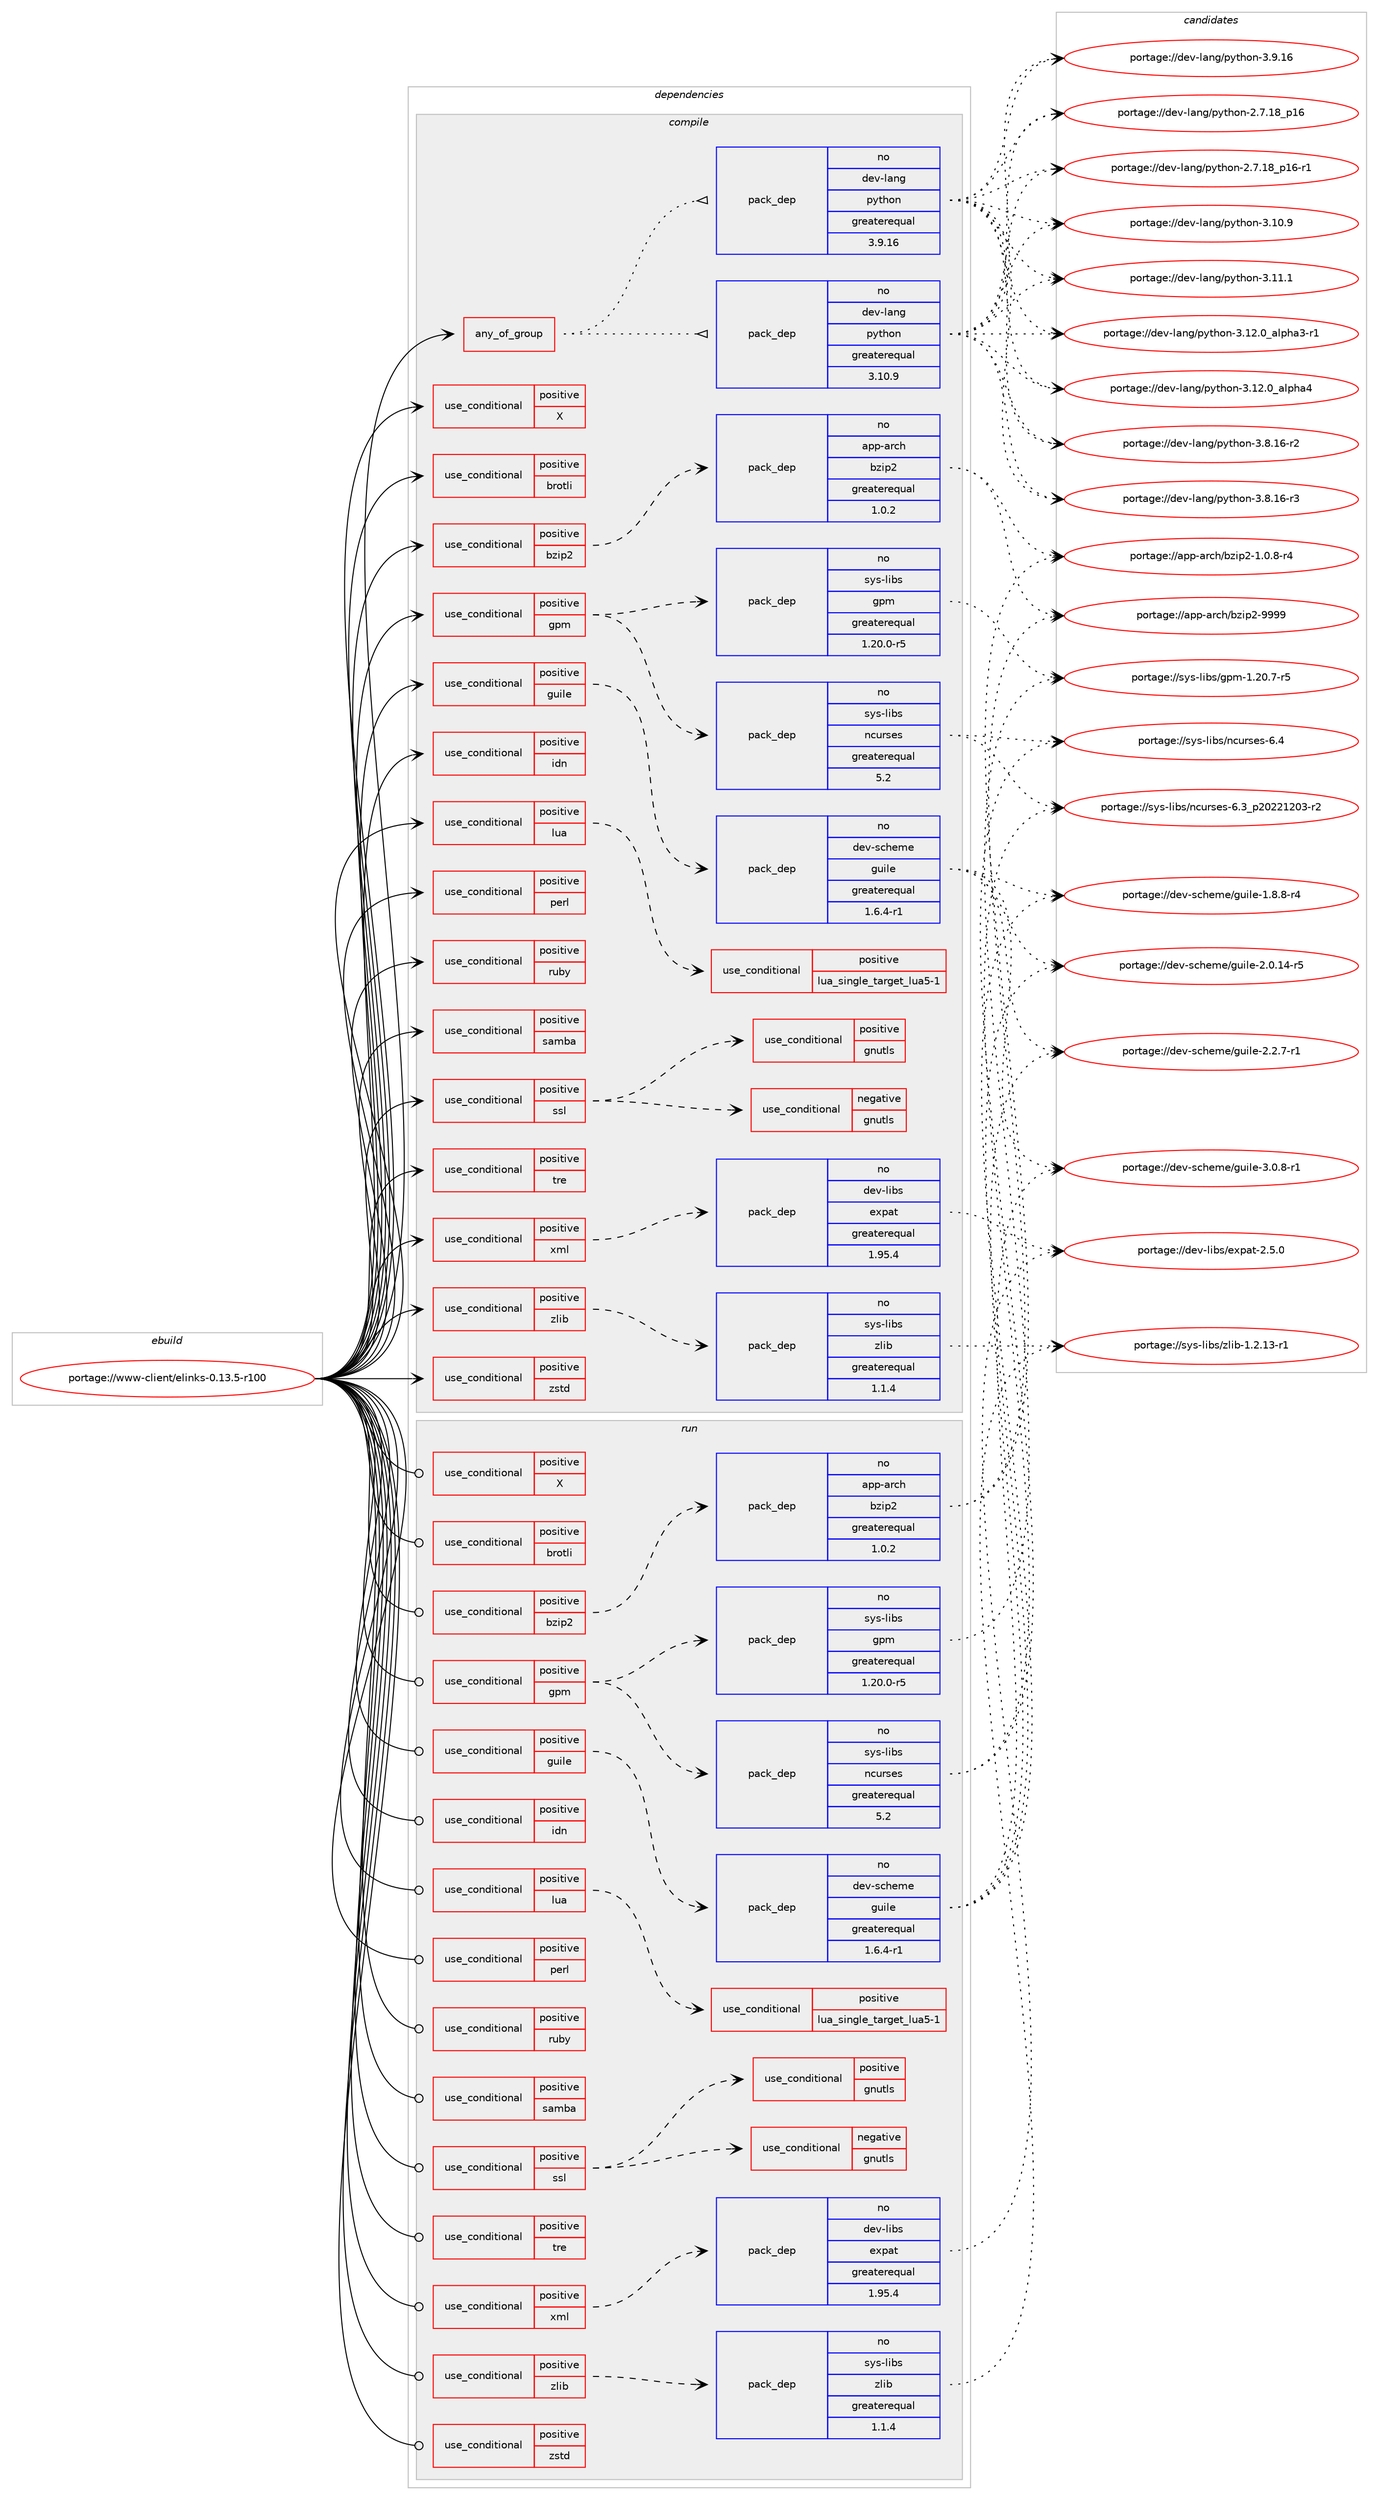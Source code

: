 digraph prolog {

# *************
# Graph options
# *************

newrank=true;
concentrate=true;
compound=true;
graph [rankdir=LR,fontname=Helvetica,fontsize=10,ranksep=1.5];#, ranksep=2.5, nodesep=0.2];
edge  [arrowhead=vee];
node  [fontname=Helvetica,fontsize=10];

# **********
# The ebuild
# **********

subgraph cluster_leftcol {
color=gray;
rank=same;
label=<<i>ebuild</i>>;
id [label="portage://www-client/elinks-0.13.5-r100", color=red, width=4, href="../www-client/elinks-0.13.5-r100.svg"];
}

# ****************
# The dependencies
# ****************

subgraph cluster_midcol {
color=gray;
label=<<i>dependencies</i>>;
subgraph cluster_compile {
fillcolor="#eeeeee";
style=filled;
label=<<i>compile</i>>;
subgraph any107 {
dependency7782 [label=<<TABLE BORDER="0" CELLBORDER="1" CELLSPACING="0" CELLPADDING="4"><TR><TD CELLPADDING="10">any_of_group</TD></TR></TABLE>>, shape=none, color=red];subgraph pack2748 {
dependency7783 [label=<<TABLE BORDER="0" CELLBORDER="1" CELLSPACING="0" CELLPADDING="4" WIDTH="220"><TR><TD ROWSPAN="6" CELLPADDING="30">pack_dep</TD></TR><TR><TD WIDTH="110">no</TD></TR><TR><TD>dev-lang</TD></TR><TR><TD>python</TD></TR><TR><TD>greaterequal</TD></TR><TR><TD>3.10.9</TD></TR></TABLE>>, shape=none, color=blue];
}
dependency7782:e -> dependency7783:w [weight=20,style="dotted",arrowhead="oinv"];
subgraph pack2749 {
dependency7784 [label=<<TABLE BORDER="0" CELLBORDER="1" CELLSPACING="0" CELLPADDING="4" WIDTH="220"><TR><TD ROWSPAN="6" CELLPADDING="30">pack_dep</TD></TR><TR><TD WIDTH="110">no</TD></TR><TR><TD>dev-lang</TD></TR><TR><TD>python</TD></TR><TR><TD>greaterequal</TD></TR><TR><TD>3.9.16</TD></TR></TABLE>>, shape=none, color=blue];
}
dependency7782:e -> dependency7784:w [weight=20,style="dotted",arrowhead="oinv"];
}
id:e -> dependency7782:w [weight=20,style="solid",arrowhead="vee"];
subgraph cond4921 {
dependency7785 [label=<<TABLE BORDER="0" CELLBORDER="1" CELLSPACING="0" CELLPADDING="4"><TR><TD ROWSPAN="3" CELLPADDING="10">use_conditional</TD></TR><TR><TD>positive</TD></TR><TR><TD>X</TD></TR></TABLE>>, shape=none, color=red];
# *** BEGIN UNKNOWN DEPENDENCY TYPE (TODO) ***
# dependency7785 -> package_dependency(portage://www-client/elinks-0.13.5-r100,install,no,x11-libs,libX11,none,[,,],[],[])
# *** END UNKNOWN DEPENDENCY TYPE (TODO) ***

# *** BEGIN UNKNOWN DEPENDENCY TYPE (TODO) ***
# dependency7785 -> package_dependency(portage://www-client/elinks-0.13.5-r100,install,no,x11-libs,libXt,none,[,,],[],[])
# *** END UNKNOWN DEPENDENCY TYPE (TODO) ***

}
id:e -> dependency7785:w [weight=20,style="solid",arrowhead="vee"];
subgraph cond4922 {
dependency7786 [label=<<TABLE BORDER="0" CELLBORDER="1" CELLSPACING="0" CELLPADDING="4"><TR><TD ROWSPAN="3" CELLPADDING="10">use_conditional</TD></TR><TR><TD>positive</TD></TR><TR><TD>brotli</TD></TR></TABLE>>, shape=none, color=red];
# *** BEGIN UNKNOWN DEPENDENCY TYPE (TODO) ***
# dependency7786 -> package_dependency(portage://www-client/elinks-0.13.5-r100,install,no,app-arch,brotli,none,[,,],any_same_slot,[])
# *** END UNKNOWN DEPENDENCY TYPE (TODO) ***

}
id:e -> dependency7786:w [weight=20,style="solid",arrowhead="vee"];
subgraph cond4923 {
dependency7787 [label=<<TABLE BORDER="0" CELLBORDER="1" CELLSPACING="0" CELLPADDING="4"><TR><TD ROWSPAN="3" CELLPADDING="10">use_conditional</TD></TR><TR><TD>positive</TD></TR><TR><TD>bzip2</TD></TR></TABLE>>, shape=none, color=red];
subgraph pack2750 {
dependency7788 [label=<<TABLE BORDER="0" CELLBORDER="1" CELLSPACING="0" CELLPADDING="4" WIDTH="220"><TR><TD ROWSPAN="6" CELLPADDING="30">pack_dep</TD></TR><TR><TD WIDTH="110">no</TD></TR><TR><TD>app-arch</TD></TR><TR><TD>bzip2</TD></TR><TR><TD>greaterequal</TD></TR><TR><TD>1.0.2</TD></TR></TABLE>>, shape=none, color=blue];
}
dependency7787:e -> dependency7788:w [weight=20,style="dashed",arrowhead="vee"];
}
id:e -> dependency7787:w [weight=20,style="solid",arrowhead="vee"];
subgraph cond4924 {
dependency7789 [label=<<TABLE BORDER="0" CELLBORDER="1" CELLSPACING="0" CELLPADDING="4"><TR><TD ROWSPAN="3" CELLPADDING="10">use_conditional</TD></TR><TR><TD>positive</TD></TR><TR><TD>gpm</TD></TR></TABLE>>, shape=none, color=red];
subgraph pack2751 {
dependency7790 [label=<<TABLE BORDER="0" CELLBORDER="1" CELLSPACING="0" CELLPADDING="4" WIDTH="220"><TR><TD ROWSPAN="6" CELLPADDING="30">pack_dep</TD></TR><TR><TD WIDTH="110">no</TD></TR><TR><TD>sys-libs</TD></TR><TR><TD>ncurses</TD></TR><TR><TD>greaterequal</TD></TR><TR><TD>5.2</TD></TR></TABLE>>, shape=none, color=blue];
}
dependency7789:e -> dependency7790:w [weight=20,style="dashed",arrowhead="vee"];
subgraph pack2752 {
dependency7791 [label=<<TABLE BORDER="0" CELLBORDER="1" CELLSPACING="0" CELLPADDING="4" WIDTH="220"><TR><TD ROWSPAN="6" CELLPADDING="30">pack_dep</TD></TR><TR><TD WIDTH="110">no</TD></TR><TR><TD>sys-libs</TD></TR><TR><TD>gpm</TD></TR><TR><TD>greaterequal</TD></TR><TR><TD>1.20.0-r5</TD></TR></TABLE>>, shape=none, color=blue];
}
dependency7789:e -> dependency7791:w [weight=20,style="dashed",arrowhead="vee"];
}
id:e -> dependency7789:w [weight=20,style="solid",arrowhead="vee"];
subgraph cond4925 {
dependency7792 [label=<<TABLE BORDER="0" CELLBORDER="1" CELLSPACING="0" CELLPADDING="4"><TR><TD ROWSPAN="3" CELLPADDING="10">use_conditional</TD></TR><TR><TD>positive</TD></TR><TR><TD>guile</TD></TR></TABLE>>, shape=none, color=red];
subgraph pack2753 {
dependency7793 [label=<<TABLE BORDER="0" CELLBORDER="1" CELLSPACING="0" CELLPADDING="4" WIDTH="220"><TR><TD ROWSPAN="6" CELLPADDING="30">pack_dep</TD></TR><TR><TD WIDTH="110">no</TD></TR><TR><TD>dev-scheme</TD></TR><TR><TD>guile</TD></TR><TR><TD>greaterequal</TD></TR><TR><TD>1.6.4-r1</TD></TR></TABLE>>, shape=none, color=blue];
}
dependency7792:e -> dependency7793:w [weight=20,style="dashed",arrowhead="vee"];
}
id:e -> dependency7792:w [weight=20,style="solid",arrowhead="vee"];
subgraph cond4926 {
dependency7794 [label=<<TABLE BORDER="0" CELLBORDER="1" CELLSPACING="0" CELLPADDING="4"><TR><TD ROWSPAN="3" CELLPADDING="10">use_conditional</TD></TR><TR><TD>positive</TD></TR><TR><TD>idn</TD></TR></TABLE>>, shape=none, color=red];
# *** BEGIN UNKNOWN DEPENDENCY TYPE (TODO) ***
# dependency7794 -> package_dependency(portage://www-client/elinks-0.13.5-r100,install,no,net-dns,libidn,none,[,,],any_same_slot,[])
# *** END UNKNOWN DEPENDENCY TYPE (TODO) ***

}
id:e -> dependency7794:w [weight=20,style="solid",arrowhead="vee"];
subgraph cond4927 {
dependency7795 [label=<<TABLE BORDER="0" CELLBORDER="1" CELLSPACING="0" CELLPADDING="4"><TR><TD ROWSPAN="3" CELLPADDING="10">use_conditional</TD></TR><TR><TD>positive</TD></TR><TR><TD>lua</TD></TR></TABLE>>, shape=none, color=red];
subgraph cond4928 {
dependency7796 [label=<<TABLE BORDER="0" CELLBORDER="1" CELLSPACING="0" CELLPADDING="4"><TR><TD ROWSPAN="3" CELLPADDING="10">use_conditional</TD></TR><TR><TD>positive</TD></TR><TR><TD>lua_single_target_lua5-1</TD></TR></TABLE>>, shape=none, color=red];
# *** BEGIN UNKNOWN DEPENDENCY TYPE (TODO) ***
# dependency7796 -> package_dependency(portage://www-client/elinks-0.13.5-r100,install,no,dev-lang,lua,none,[,,],[slot(5.1)],[])
# *** END UNKNOWN DEPENDENCY TYPE (TODO) ***

}
dependency7795:e -> dependency7796:w [weight=20,style="dashed",arrowhead="vee"];
}
id:e -> dependency7795:w [weight=20,style="solid",arrowhead="vee"];
subgraph cond4929 {
dependency7797 [label=<<TABLE BORDER="0" CELLBORDER="1" CELLSPACING="0" CELLPADDING="4"><TR><TD ROWSPAN="3" CELLPADDING="10">use_conditional</TD></TR><TR><TD>positive</TD></TR><TR><TD>perl</TD></TR></TABLE>>, shape=none, color=red];
# *** BEGIN UNKNOWN DEPENDENCY TYPE (TODO) ***
# dependency7797 -> package_dependency(portage://www-client/elinks-0.13.5-r100,install,no,dev-lang,perl,none,[,,],any_same_slot,[])
# *** END UNKNOWN DEPENDENCY TYPE (TODO) ***

}
id:e -> dependency7797:w [weight=20,style="solid",arrowhead="vee"];
subgraph cond4930 {
dependency7798 [label=<<TABLE BORDER="0" CELLBORDER="1" CELLSPACING="0" CELLPADDING="4"><TR><TD ROWSPAN="3" CELLPADDING="10">use_conditional</TD></TR><TR><TD>positive</TD></TR><TR><TD>ruby</TD></TR></TABLE>>, shape=none, color=red];
# *** BEGIN UNKNOWN DEPENDENCY TYPE (TODO) ***
# dependency7798 -> package_dependency(portage://www-client/elinks-0.13.5-r100,install,no,dev-lang,ruby,none,[,,],any_different_slot,[])
# *** END UNKNOWN DEPENDENCY TYPE (TODO) ***

# *** BEGIN UNKNOWN DEPENDENCY TYPE (TODO) ***
# dependency7798 -> package_dependency(portage://www-client/elinks-0.13.5-r100,install,no,dev-ruby,rubygems,none,[,,],any_different_slot,[])
# *** END UNKNOWN DEPENDENCY TYPE (TODO) ***

}
id:e -> dependency7798:w [weight=20,style="solid",arrowhead="vee"];
subgraph cond4931 {
dependency7799 [label=<<TABLE BORDER="0" CELLBORDER="1" CELLSPACING="0" CELLPADDING="4"><TR><TD ROWSPAN="3" CELLPADDING="10">use_conditional</TD></TR><TR><TD>positive</TD></TR><TR><TD>samba</TD></TR></TABLE>>, shape=none, color=red];
# *** BEGIN UNKNOWN DEPENDENCY TYPE (TODO) ***
# dependency7799 -> package_dependency(portage://www-client/elinks-0.13.5-r100,install,no,net-fs,samba,none,[,,],[],[])
# *** END UNKNOWN DEPENDENCY TYPE (TODO) ***

}
id:e -> dependency7799:w [weight=20,style="solid",arrowhead="vee"];
subgraph cond4932 {
dependency7800 [label=<<TABLE BORDER="0" CELLBORDER="1" CELLSPACING="0" CELLPADDING="4"><TR><TD ROWSPAN="3" CELLPADDING="10">use_conditional</TD></TR><TR><TD>positive</TD></TR><TR><TD>ssl</TD></TR></TABLE>>, shape=none, color=red];
subgraph cond4933 {
dependency7801 [label=<<TABLE BORDER="0" CELLBORDER="1" CELLSPACING="0" CELLPADDING="4"><TR><TD ROWSPAN="3" CELLPADDING="10">use_conditional</TD></TR><TR><TD>negative</TD></TR><TR><TD>gnutls</TD></TR></TABLE>>, shape=none, color=red];
# *** BEGIN UNKNOWN DEPENDENCY TYPE (TODO) ***
# dependency7801 -> package_dependency(portage://www-client/elinks-0.13.5-r100,install,no,dev-libs,openssl,none,[,,],[slot(0),equal],[])
# *** END UNKNOWN DEPENDENCY TYPE (TODO) ***

}
dependency7800:e -> dependency7801:w [weight=20,style="dashed",arrowhead="vee"];
subgraph cond4934 {
dependency7802 [label=<<TABLE BORDER="0" CELLBORDER="1" CELLSPACING="0" CELLPADDING="4"><TR><TD ROWSPAN="3" CELLPADDING="10">use_conditional</TD></TR><TR><TD>positive</TD></TR><TR><TD>gnutls</TD></TR></TABLE>>, shape=none, color=red];
# *** BEGIN UNKNOWN DEPENDENCY TYPE (TODO) ***
# dependency7802 -> package_dependency(portage://www-client/elinks-0.13.5-r100,install,no,net-libs,gnutls,none,[,,],any_same_slot,[])
# *** END UNKNOWN DEPENDENCY TYPE (TODO) ***

}
dependency7800:e -> dependency7802:w [weight=20,style="dashed",arrowhead="vee"];
}
id:e -> dependency7800:w [weight=20,style="solid",arrowhead="vee"];
subgraph cond4935 {
dependency7803 [label=<<TABLE BORDER="0" CELLBORDER="1" CELLSPACING="0" CELLPADDING="4"><TR><TD ROWSPAN="3" CELLPADDING="10">use_conditional</TD></TR><TR><TD>positive</TD></TR><TR><TD>tre</TD></TR></TABLE>>, shape=none, color=red];
# *** BEGIN UNKNOWN DEPENDENCY TYPE (TODO) ***
# dependency7803 -> package_dependency(portage://www-client/elinks-0.13.5-r100,install,no,dev-libs,tre,none,[,,],[],[])
# *** END UNKNOWN DEPENDENCY TYPE (TODO) ***

}
id:e -> dependency7803:w [weight=20,style="solid",arrowhead="vee"];
subgraph cond4936 {
dependency7804 [label=<<TABLE BORDER="0" CELLBORDER="1" CELLSPACING="0" CELLPADDING="4"><TR><TD ROWSPAN="3" CELLPADDING="10">use_conditional</TD></TR><TR><TD>positive</TD></TR><TR><TD>xml</TD></TR></TABLE>>, shape=none, color=red];
subgraph pack2754 {
dependency7805 [label=<<TABLE BORDER="0" CELLBORDER="1" CELLSPACING="0" CELLPADDING="4" WIDTH="220"><TR><TD ROWSPAN="6" CELLPADDING="30">pack_dep</TD></TR><TR><TD WIDTH="110">no</TD></TR><TR><TD>dev-libs</TD></TR><TR><TD>expat</TD></TR><TR><TD>greaterequal</TD></TR><TR><TD>1.95.4</TD></TR></TABLE>>, shape=none, color=blue];
}
dependency7804:e -> dependency7805:w [weight=20,style="dashed",arrowhead="vee"];
}
id:e -> dependency7804:w [weight=20,style="solid",arrowhead="vee"];
subgraph cond4937 {
dependency7806 [label=<<TABLE BORDER="0" CELLBORDER="1" CELLSPACING="0" CELLPADDING="4"><TR><TD ROWSPAN="3" CELLPADDING="10">use_conditional</TD></TR><TR><TD>positive</TD></TR><TR><TD>zlib</TD></TR></TABLE>>, shape=none, color=red];
subgraph pack2755 {
dependency7807 [label=<<TABLE BORDER="0" CELLBORDER="1" CELLSPACING="0" CELLPADDING="4" WIDTH="220"><TR><TD ROWSPAN="6" CELLPADDING="30">pack_dep</TD></TR><TR><TD WIDTH="110">no</TD></TR><TR><TD>sys-libs</TD></TR><TR><TD>zlib</TD></TR><TR><TD>greaterequal</TD></TR><TR><TD>1.1.4</TD></TR></TABLE>>, shape=none, color=blue];
}
dependency7806:e -> dependency7807:w [weight=20,style="dashed",arrowhead="vee"];
}
id:e -> dependency7806:w [weight=20,style="solid",arrowhead="vee"];
subgraph cond4938 {
dependency7808 [label=<<TABLE BORDER="0" CELLBORDER="1" CELLSPACING="0" CELLPADDING="4"><TR><TD ROWSPAN="3" CELLPADDING="10">use_conditional</TD></TR><TR><TD>positive</TD></TR><TR><TD>zstd</TD></TR></TABLE>>, shape=none, color=red];
# *** BEGIN UNKNOWN DEPENDENCY TYPE (TODO) ***
# dependency7808 -> package_dependency(portage://www-client/elinks-0.13.5-r100,install,no,app-arch,zstd,none,[,,],any_same_slot,[])
# *** END UNKNOWN DEPENDENCY TYPE (TODO) ***

}
id:e -> dependency7808:w [weight=20,style="solid",arrowhead="vee"];
}
subgraph cluster_compileandrun {
fillcolor="#eeeeee";
style=filled;
label=<<i>compile and run</i>>;
}
subgraph cluster_run {
fillcolor="#eeeeee";
style=filled;
label=<<i>run</i>>;
subgraph cond4939 {
dependency7809 [label=<<TABLE BORDER="0" CELLBORDER="1" CELLSPACING="0" CELLPADDING="4"><TR><TD ROWSPAN="3" CELLPADDING="10">use_conditional</TD></TR><TR><TD>positive</TD></TR><TR><TD>X</TD></TR></TABLE>>, shape=none, color=red];
# *** BEGIN UNKNOWN DEPENDENCY TYPE (TODO) ***
# dependency7809 -> package_dependency(portage://www-client/elinks-0.13.5-r100,run,no,x11-libs,libX11,none,[,,],[],[])
# *** END UNKNOWN DEPENDENCY TYPE (TODO) ***

# *** BEGIN UNKNOWN DEPENDENCY TYPE (TODO) ***
# dependency7809 -> package_dependency(portage://www-client/elinks-0.13.5-r100,run,no,x11-libs,libXt,none,[,,],[],[])
# *** END UNKNOWN DEPENDENCY TYPE (TODO) ***

}
id:e -> dependency7809:w [weight=20,style="solid",arrowhead="odot"];
subgraph cond4940 {
dependency7810 [label=<<TABLE BORDER="0" CELLBORDER="1" CELLSPACING="0" CELLPADDING="4"><TR><TD ROWSPAN="3" CELLPADDING="10">use_conditional</TD></TR><TR><TD>positive</TD></TR><TR><TD>brotli</TD></TR></TABLE>>, shape=none, color=red];
# *** BEGIN UNKNOWN DEPENDENCY TYPE (TODO) ***
# dependency7810 -> package_dependency(portage://www-client/elinks-0.13.5-r100,run,no,app-arch,brotli,none,[,,],any_same_slot,[])
# *** END UNKNOWN DEPENDENCY TYPE (TODO) ***

}
id:e -> dependency7810:w [weight=20,style="solid",arrowhead="odot"];
subgraph cond4941 {
dependency7811 [label=<<TABLE BORDER="0" CELLBORDER="1" CELLSPACING="0" CELLPADDING="4"><TR><TD ROWSPAN="3" CELLPADDING="10">use_conditional</TD></TR><TR><TD>positive</TD></TR><TR><TD>bzip2</TD></TR></TABLE>>, shape=none, color=red];
subgraph pack2756 {
dependency7812 [label=<<TABLE BORDER="0" CELLBORDER="1" CELLSPACING="0" CELLPADDING="4" WIDTH="220"><TR><TD ROWSPAN="6" CELLPADDING="30">pack_dep</TD></TR><TR><TD WIDTH="110">no</TD></TR><TR><TD>app-arch</TD></TR><TR><TD>bzip2</TD></TR><TR><TD>greaterequal</TD></TR><TR><TD>1.0.2</TD></TR></TABLE>>, shape=none, color=blue];
}
dependency7811:e -> dependency7812:w [weight=20,style="dashed",arrowhead="vee"];
}
id:e -> dependency7811:w [weight=20,style="solid",arrowhead="odot"];
subgraph cond4942 {
dependency7813 [label=<<TABLE BORDER="0" CELLBORDER="1" CELLSPACING="0" CELLPADDING="4"><TR><TD ROWSPAN="3" CELLPADDING="10">use_conditional</TD></TR><TR><TD>positive</TD></TR><TR><TD>gpm</TD></TR></TABLE>>, shape=none, color=red];
subgraph pack2757 {
dependency7814 [label=<<TABLE BORDER="0" CELLBORDER="1" CELLSPACING="0" CELLPADDING="4" WIDTH="220"><TR><TD ROWSPAN="6" CELLPADDING="30">pack_dep</TD></TR><TR><TD WIDTH="110">no</TD></TR><TR><TD>sys-libs</TD></TR><TR><TD>ncurses</TD></TR><TR><TD>greaterequal</TD></TR><TR><TD>5.2</TD></TR></TABLE>>, shape=none, color=blue];
}
dependency7813:e -> dependency7814:w [weight=20,style="dashed",arrowhead="vee"];
subgraph pack2758 {
dependency7815 [label=<<TABLE BORDER="0" CELLBORDER="1" CELLSPACING="0" CELLPADDING="4" WIDTH="220"><TR><TD ROWSPAN="6" CELLPADDING="30">pack_dep</TD></TR><TR><TD WIDTH="110">no</TD></TR><TR><TD>sys-libs</TD></TR><TR><TD>gpm</TD></TR><TR><TD>greaterequal</TD></TR><TR><TD>1.20.0-r5</TD></TR></TABLE>>, shape=none, color=blue];
}
dependency7813:e -> dependency7815:w [weight=20,style="dashed",arrowhead="vee"];
}
id:e -> dependency7813:w [weight=20,style="solid",arrowhead="odot"];
subgraph cond4943 {
dependency7816 [label=<<TABLE BORDER="0" CELLBORDER="1" CELLSPACING="0" CELLPADDING="4"><TR><TD ROWSPAN="3" CELLPADDING="10">use_conditional</TD></TR><TR><TD>positive</TD></TR><TR><TD>guile</TD></TR></TABLE>>, shape=none, color=red];
subgraph pack2759 {
dependency7817 [label=<<TABLE BORDER="0" CELLBORDER="1" CELLSPACING="0" CELLPADDING="4" WIDTH="220"><TR><TD ROWSPAN="6" CELLPADDING="30">pack_dep</TD></TR><TR><TD WIDTH="110">no</TD></TR><TR><TD>dev-scheme</TD></TR><TR><TD>guile</TD></TR><TR><TD>greaterequal</TD></TR><TR><TD>1.6.4-r1</TD></TR></TABLE>>, shape=none, color=blue];
}
dependency7816:e -> dependency7817:w [weight=20,style="dashed",arrowhead="vee"];
}
id:e -> dependency7816:w [weight=20,style="solid",arrowhead="odot"];
subgraph cond4944 {
dependency7818 [label=<<TABLE BORDER="0" CELLBORDER="1" CELLSPACING="0" CELLPADDING="4"><TR><TD ROWSPAN="3" CELLPADDING="10">use_conditional</TD></TR><TR><TD>positive</TD></TR><TR><TD>idn</TD></TR></TABLE>>, shape=none, color=red];
# *** BEGIN UNKNOWN DEPENDENCY TYPE (TODO) ***
# dependency7818 -> package_dependency(portage://www-client/elinks-0.13.5-r100,run,no,net-dns,libidn,none,[,,],any_same_slot,[])
# *** END UNKNOWN DEPENDENCY TYPE (TODO) ***

}
id:e -> dependency7818:w [weight=20,style="solid",arrowhead="odot"];
subgraph cond4945 {
dependency7819 [label=<<TABLE BORDER="0" CELLBORDER="1" CELLSPACING="0" CELLPADDING="4"><TR><TD ROWSPAN="3" CELLPADDING="10">use_conditional</TD></TR><TR><TD>positive</TD></TR><TR><TD>lua</TD></TR></TABLE>>, shape=none, color=red];
subgraph cond4946 {
dependency7820 [label=<<TABLE BORDER="0" CELLBORDER="1" CELLSPACING="0" CELLPADDING="4"><TR><TD ROWSPAN="3" CELLPADDING="10">use_conditional</TD></TR><TR><TD>positive</TD></TR><TR><TD>lua_single_target_lua5-1</TD></TR></TABLE>>, shape=none, color=red];
# *** BEGIN UNKNOWN DEPENDENCY TYPE (TODO) ***
# dependency7820 -> package_dependency(portage://www-client/elinks-0.13.5-r100,run,no,dev-lang,lua,none,[,,],[slot(5.1)],[])
# *** END UNKNOWN DEPENDENCY TYPE (TODO) ***

}
dependency7819:e -> dependency7820:w [weight=20,style="dashed",arrowhead="vee"];
}
id:e -> dependency7819:w [weight=20,style="solid",arrowhead="odot"];
subgraph cond4947 {
dependency7821 [label=<<TABLE BORDER="0" CELLBORDER="1" CELLSPACING="0" CELLPADDING="4"><TR><TD ROWSPAN="3" CELLPADDING="10">use_conditional</TD></TR><TR><TD>positive</TD></TR><TR><TD>perl</TD></TR></TABLE>>, shape=none, color=red];
# *** BEGIN UNKNOWN DEPENDENCY TYPE (TODO) ***
# dependency7821 -> package_dependency(portage://www-client/elinks-0.13.5-r100,run,no,dev-lang,perl,none,[,,],any_same_slot,[])
# *** END UNKNOWN DEPENDENCY TYPE (TODO) ***

}
id:e -> dependency7821:w [weight=20,style="solid",arrowhead="odot"];
subgraph cond4948 {
dependency7822 [label=<<TABLE BORDER="0" CELLBORDER="1" CELLSPACING="0" CELLPADDING="4"><TR><TD ROWSPAN="3" CELLPADDING="10">use_conditional</TD></TR><TR><TD>positive</TD></TR><TR><TD>ruby</TD></TR></TABLE>>, shape=none, color=red];
# *** BEGIN UNKNOWN DEPENDENCY TYPE (TODO) ***
# dependency7822 -> package_dependency(portage://www-client/elinks-0.13.5-r100,run,no,dev-lang,ruby,none,[,,],any_different_slot,[])
# *** END UNKNOWN DEPENDENCY TYPE (TODO) ***

# *** BEGIN UNKNOWN DEPENDENCY TYPE (TODO) ***
# dependency7822 -> package_dependency(portage://www-client/elinks-0.13.5-r100,run,no,dev-ruby,rubygems,none,[,,],any_different_slot,[])
# *** END UNKNOWN DEPENDENCY TYPE (TODO) ***

}
id:e -> dependency7822:w [weight=20,style="solid",arrowhead="odot"];
subgraph cond4949 {
dependency7823 [label=<<TABLE BORDER="0" CELLBORDER="1" CELLSPACING="0" CELLPADDING="4"><TR><TD ROWSPAN="3" CELLPADDING="10">use_conditional</TD></TR><TR><TD>positive</TD></TR><TR><TD>samba</TD></TR></TABLE>>, shape=none, color=red];
# *** BEGIN UNKNOWN DEPENDENCY TYPE (TODO) ***
# dependency7823 -> package_dependency(portage://www-client/elinks-0.13.5-r100,run,no,net-fs,samba,none,[,,],[],[])
# *** END UNKNOWN DEPENDENCY TYPE (TODO) ***

}
id:e -> dependency7823:w [weight=20,style="solid",arrowhead="odot"];
subgraph cond4950 {
dependency7824 [label=<<TABLE BORDER="0" CELLBORDER="1" CELLSPACING="0" CELLPADDING="4"><TR><TD ROWSPAN="3" CELLPADDING="10">use_conditional</TD></TR><TR><TD>positive</TD></TR><TR><TD>ssl</TD></TR></TABLE>>, shape=none, color=red];
subgraph cond4951 {
dependency7825 [label=<<TABLE BORDER="0" CELLBORDER="1" CELLSPACING="0" CELLPADDING="4"><TR><TD ROWSPAN="3" CELLPADDING="10">use_conditional</TD></TR><TR><TD>negative</TD></TR><TR><TD>gnutls</TD></TR></TABLE>>, shape=none, color=red];
# *** BEGIN UNKNOWN DEPENDENCY TYPE (TODO) ***
# dependency7825 -> package_dependency(portage://www-client/elinks-0.13.5-r100,run,no,dev-libs,openssl,none,[,,],[slot(0),equal],[])
# *** END UNKNOWN DEPENDENCY TYPE (TODO) ***

}
dependency7824:e -> dependency7825:w [weight=20,style="dashed",arrowhead="vee"];
subgraph cond4952 {
dependency7826 [label=<<TABLE BORDER="0" CELLBORDER="1" CELLSPACING="0" CELLPADDING="4"><TR><TD ROWSPAN="3" CELLPADDING="10">use_conditional</TD></TR><TR><TD>positive</TD></TR><TR><TD>gnutls</TD></TR></TABLE>>, shape=none, color=red];
# *** BEGIN UNKNOWN DEPENDENCY TYPE (TODO) ***
# dependency7826 -> package_dependency(portage://www-client/elinks-0.13.5-r100,run,no,net-libs,gnutls,none,[,,],any_same_slot,[])
# *** END UNKNOWN DEPENDENCY TYPE (TODO) ***

}
dependency7824:e -> dependency7826:w [weight=20,style="dashed",arrowhead="vee"];
}
id:e -> dependency7824:w [weight=20,style="solid",arrowhead="odot"];
subgraph cond4953 {
dependency7827 [label=<<TABLE BORDER="0" CELLBORDER="1" CELLSPACING="0" CELLPADDING="4"><TR><TD ROWSPAN="3" CELLPADDING="10">use_conditional</TD></TR><TR><TD>positive</TD></TR><TR><TD>tre</TD></TR></TABLE>>, shape=none, color=red];
# *** BEGIN UNKNOWN DEPENDENCY TYPE (TODO) ***
# dependency7827 -> package_dependency(portage://www-client/elinks-0.13.5-r100,run,no,dev-libs,tre,none,[,,],[],[])
# *** END UNKNOWN DEPENDENCY TYPE (TODO) ***

}
id:e -> dependency7827:w [weight=20,style="solid",arrowhead="odot"];
subgraph cond4954 {
dependency7828 [label=<<TABLE BORDER="0" CELLBORDER="1" CELLSPACING="0" CELLPADDING="4"><TR><TD ROWSPAN="3" CELLPADDING="10">use_conditional</TD></TR><TR><TD>positive</TD></TR><TR><TD>xml</TD></TR></TABLE>>, shape=none, color=red];
subgraph pack2760 {
dependency7829 [label=<<TABLE BORDER="0" CELLBORDER="1" CELLSPACING="0" CELLPADDING="4" WIDTH="220"><TR><TD ROWSPAN="6" CELLPADDING="30">pack_dep</TD></TR><TR><TD WIDTH="110">no</TD></TR><TR><TD>dev-libs</TD></TR><TR><TD>expat</TD></TR><TR><TD>greaterequal</TD></TR><TR><TD>1.95.4</TD></TR></TABLE>>, shape=none, color=blue];
}
dependency7828:e -> dependency7829:w [weight=20,style="dashed",arrowhead="vee"];
}
id:e -> dependency7828:w [weight=20,style="solid",arrowhead="odot"];
subgraph cond4955 {
dependency7830 [label=<<TABLE BORDER="0" CELLBORDER="1" CELLSPACING="0" CELLPADDING="4"><TR><TD ROWSPAN="3" CELLPADDING="10">use_conditional</TD></TR><TR><TD>positive</TD></TR><TR><TD>zlib</TD></TR></TABLE>>, shape=none, color=red];
subgraph pack2761 {
dependency7831 [label=<<TABLE BORDER="0" CELLBORDER="1" CELLSPACING="0" CELLPADDING="4" WIDTH="220"><TR><TD ROWSPAN="6" CELLPADDING="30">pack_dep</TD></TR><TR><TD WIDTH="110">no</TD></TR><TR><TD>sys-libs</TD></TR><TR><TD>zlib</TD></TR><TR><TD>greaterequal</TD></TR><TR><TD>1.1.4</TD></TR></TABLE>>, shape=none, color=blue];
}
dependency7830:e -> dependency7831:w [weight=20,style="dashed",arrowhead="vee"];
}
id:e -> dependency7830:w [weight=20,style="solid",arrowhead="odot"];
subgraph cond4956 {
dependency7832 [label=<<TABLE BORDER="0" CELLBORDER="1" CELLSPACING="0" CELLPADDING="4"><TR><TD ROWSPAN="3" CELLPADDING="10">use_conditional</TD></TR><TR><TD>positive</TD></TR><TR><TD>zstd</TD></TR></TABLE>>, shape=none, color=red];
# *** BEGIN UNKNOWN DEPENDENCY TYPE (TODO) ***
# dependency7832 -> package_dependency(portage://www-client/elinks-0.13.5-r100,run,no,app-arch,zstd,none,[,,],any_same_slot,[])
# *** END UNKNOWN DEPENDENCY TYPE (TODO) ***

}
id:e -> dependency7832:w [weight=20,style="solid",arrowhead="odot"];
}
}

# **************
# The candidates
# **************

subgraph cluster_choices {
rank=same;
color=gray;
label=<<i>candidates</i>>;

subgraph choice2748 {
color=black;
nodesep=1;
choice10010111845108971101034711212111610411111045504655464956951124954 [label="portage://dev-lang/python-2.7.18_p16", color=red, width=4,href="../dev-lang/python-2.7.18_p16.svg"];
choice100101118451089711010347112121116104111110455046554649569511249544511449 [label="portage://dev-lang/python-2.7.18_p16-r1", color=red, width=4,href="../dev-lang/python-2.7.18_p16-r1.svg"];
choice10010111845108971101034711212111610411111045514649484657 [label="portage://dev-lang/python-3.10.9", color=red, width=4,href="../dev-lang/python-3.10.9.svg"];
choice10010111845108971101034711212111610411111045514649494649 [label="portage://dev-lang/python-3.11.1", color=red, width=4,href="../dev-lang/python-3.11.1.svg"];
choice10010111845108971101034711212111610411111045514649504648959710811210497514511449 [label="portage://dev-lang/python-3.12.0_alpha3-r1", color=red, width=4,href="../dev-lang/python-3.12.0_alpha3-r1.svg"];
choice1001011184510897110103471121211161041111104551464950464895971081121049752 [label="portage://dev-lang/python-3.12.0_alpha4", color=red, width=4,href="../dev-lang/python-3.12.0_alpha4.svg"];
choice100101118451089711010347112121116104111110455146564649544511450 [label="portage://dev-lang/python-3.8.16-r2", color=red, width=4,href="../dev-lang/python-3.8.16-r2.svg"];
choice100101118451089711010347112121116104111110455146564649544511451 [label="portage://dev-lang/python-3.8.16-r3", color=red, width=4,href="../dev-lang/python-3.8.16-r3.svg"];
choice10010111845108971101034711212111610411111045514657464954 [label="portage://dev-lang/python-3.9.16", color=red, width=4,href="../dev-lang/python-3.9.16.svg"];
dependency7783:e -> choice10010111845108971101034711212111610411111045504655464956951124954:w [style=dotted,weight="100"];
dependency7783:e -> choice100101118451089711010347112121116104111110455046554649569511249544511449:w [style=dotted,weight="100"];
dependency7783:e -> choice10010111845108971101034711212111610411111045514649484657:w [style=dotted,weight="100"];
dependency7783:e -> choice10010111845108971101034711212111610411111045514649494649:w [style=dotted,weight="100"];
dependency7783:e -> choice10010111845108971101034711212111610411111045514649504648959710811210497514511449:w [style=dotted,weight="100"];
dependency7783:e -> choice1001011184510897110103471121211161041111104551464950464895971081121049752:w [style=dotted,weight="100"];
dependency7783:e -> choice100101118451089711010347112121116104111110455146564649544511450:w [style=dotted,weight="100"];
dependency7783:e -> choice100101118451089711010347112121116104111110455146564649544511451:w [style=dotted,weight="100"];
dependency7783:e -> choice10010111845108971101034711212111610411111045514657464954:w [style=dotted,weight="100"];
}
subgraph choice2749 {
color=black;
nodesep=1;
choice10010111845108971101034711212111610411111045504655464956951124954 [label="portage://dev-lang/python-2.7.18_p16", color=red, width=4,href="../dev-lang/python-2.7.18_p16.svg"];
choice100101118451089711010347112121116104111110455046554649569511249544511449 [label="portage://dev-lang/python-2.7.18_p16-r1", color=red, width=4,href="../dev-lang/python-2.7.18_p16-r1.svg"];
choice10010111845108971101034711212111610411111045514649484657 [label="portage://dev-lang/python-3.10.9", color=red, width=4,href="../dev-lang/python-3.10.9.svg"];
choice10010111845108971101034711212111610411111045514649494649 [label="portage://dev-lang/python-3.11.1", color=red, width=4,href="../dev-lang/python-3.11.1.svg"];
choice10010111845108971101034711212111610411111045514649504648959710811210497514511449 [label="portage://dev-lang/python-3.12.0_alpha3-r1", color=red, width=4,href="../dev-lang/python-3.12.0_alpha3-r1.svg"];
choice1001011184510897110103471121211161041111104551464950464895971081121049752 [label="portage://dev-lang/python-3.12.0_alpha4", color=red, width=4,href="../dev-lang/python-3.12.0_alpha4.svg"];
choice100101118451089711010347112121116104111110455146564649544511450 [label="portage://dev-lang/python-3.8.16-r2", color=red, width=4,href="../dev-lang/python-3.8.16-r2.svg"];
choice100101118451089711010347112121116104111110455146564649544511451 [label="portage://dev-lang/python-3.8.16-r3", color=red, width=4,href="../dev-lang/python-3.8.16-r3.svg"];
choice10010111845108971101034711212111610411111045514657464954 [label="portage://dev-lang/python-3.9.16", color=red, width=4,href="../dev-lang/python-3.9.16.svg"];
dependency7784:e -> choice10010111845108971101034711212111610411111045504655464956951124954:w [style=dotted,weight="100"];
dependency7784:e -> choice100101118451089711010347112121116104111110455046554649569511249544511449:w [style=dotted,weight="100"];
dependency7784:e -> choice10010111845108971101034711212111610411111045514649484657:w [style=dotted,weight="100"];
dependency7784:e -> choice10010111845108971101034711212111610411111045514649494649:w [style=dotted,weight="100"];
dependency7784:e -> choice10010111845108971101034711212111610411111045514649504648959710811210497514511449:w [style=dotted,weight="100"];
dependency7784:e -> choice1001011184510897110103471121211161041111104551464950464895971081121049752:w [style=dotted,weight="100"];
dependency7784:e -> choice100101118451089711010347112121116104111110455146564649544511450:w [style=dotted,weight="100"];
dependency7784:e -> choice100101118451089711010347112121116104111110455146564649544511451:w [style=dotted,weight="100"];
dependency7784:e -> choice10010111845108971101034711212111610411111045514657464954:w [style=dotted,weight="100"];
}
subgraph choice2750 {
color=black;
nodesep=1;
choice971121124597114991044798122105112504549464846564511452 [label="portage://app-arch/bzip2-1.0.8-r4", color=red, width=4,href="../app-arch/bzip2-1.0.8-r4.svg"];
choice971121124597114991044798122105112504557575757 [label="portage://app-arch/bzip2-9999", color=red, width=4,href="../app-arch/bzip2-9999.svg"];
dependency7788:e -> choice971121124597114991044798122105112504549464846564511452:w [style=dotted,weight="100"];
dependency7788:e -> choice971121124597114991044798122105112504557575757:w [style=dotted,weight="100"];
}
subgraph choice2751 {
color=black;
nodesep=1;
choice11512111545108105981154711099117114115101115455446519511250485050495048514511450 [label="portage://sys-libs/ncurses-6.3_p20221203-r2", color=red, width=4,href="../sys-libs/ncurses-6.3_p20221203-r2.svg"];
choice1151211154510810598115471109911711411510111545544652 [label="portage://sys-libs/ncurses-6.4", color=red, width=4,href="../sys-libs/ncurses-6.4.svg"];
dependency7790:e -> choice11512111545108105981154711099117114115101115455446519511250485050495048514511450:w [style=dotted,weight="100"];
dependency7790:e -> choice1151211154510810598115471109911711411510111545544652:w [style=dotted,weight="100"];
}
subgraph choice2752 {
color=black;
nodesep=1;
choice115121115451081059811547103112109454946504846554511453 [label="portage://sys-libs/gpm-1.20.7-r5", color=red, width=4,href="../sys-libs/gpm-1.20.7-r5.svg"];
dependency7791:e -> choice115121115451081059811547103112109454946504846554511453:w [style=dotted,weight="100"];
}
subgraph choice2753 {
color=black;
nodesep=1;
choice1001011184511599104101109101471031171051081014549465646564511452 [label="portage://dev-scheme/guile-1.8.8-r4", color=red, width=4,href="../dev-scheme/guile-1.8.8-r4.svg"];
choice100101118451159910410110910147103117105108101455046484649524511453 [label="portage://dev-scheme/guile-2.0.14-r5", color=red, width=4,href="../dev-scheme/guile-2.0.14-r5.svg"];
choice1001011184511599104101109101471031171051081014550465046554511449 [label="portage://dev-scheme/guile-2.2.7-r1", color=red, width=4,href="../dev-scheme/guile-2.2.7-r1.svg"];
choice1001011184511599104101109101471031171051081014551464846564511449 [label="portage://dev-scheme/guile-3.0.8-r1", color=red, width=4,href="../dev-scheme/guile-3.0.8-r1.svg"];
dependency7793:e -> choice1001011184511599104101109101471031171051081014549465646564511452:w [style=dotted,weight="100"];
dependency7793:e -> choice100101118451159910410110910147103117105108101455046484649524511453:w [style=dotted,weight="100"];
dependency7793:e -> choice1001011184511599104101109101471031171051081014550465046554511449:w [style=dotted,weight="100"];
dependency7793:e -> choice1001011184511599104101109101471031171051081014551464846564511449:w [style=dotted,weight="100"];
}
subgraph choice2754 {
color=black;
nodesep=1;
choice10010111845108105981154710112011297116455046534648 [label="portage://dev-libs/expat-2.5.0", color=red, width=4,href="../dev-libs/expat-2.5.0.svg"];
dependency7805:e -> choice10010111845108105981154710112011297116455046534648:w [style=dotted,weight="100"];
}
subgraph choice2755 {
color=black;
nodesep=1;
choice11512111545108105981154712210810598454946504649514511449 [label="portage://sys-libs/zlib-1.2.13-r1", color=red, width=4,href="../sys-libs/zlib-1.2.13-r1.svg"];
dependency7807:e -> choice11512111545108105981154712210810598454946504649514511449:w [style=dotted,weight="100"];
}
subgraph choice2756 {
color=black;
nodesep=1;
choice971121124597114991044798122105112504549464846564511452 [label="portage://app-arch/bzip2-1.0.8-r4", color=red, width=4,href="../app-arch/bzip2-1.0.8-r4.svg"];
choice971121124597114991044798122105112504557575757 [label="portage://app-arch/bzip2-9999", color=red, width=4,href="../app-arch/bzip2-9999.svg"];
dependency7812:e -> choice971121124597114991044798122105112504549464846564511452:w [style=dotted,weight="100"];
dependency7812:e -> choice971121124597114991044798122105112504557575757:w [style=dotted,weight="100"];
}
subgraph choice2757 {
color=black;
nodesep=1;
choice11512111545108105981154711099117114115101115455446519511250485050495048514511450 [label="portage://sys-libs/ncurses-6.3_p20221203-r2", color=red, width=4,href="../sys-libs/ncurses-6.3_p20221203-r2.svg"];
choice1151211154510810598115471109911711411510111545544652 [label="portage://sys-libs/ncurses-6.4", color=red, width=4,href="../sys-libs/ncurses-6.4.svg"];
dependency7814:e -> choice11512111545108105981154711099117114115101115455446519511250485050495048514511450:w [style=dotted,weight="100"];
dependency7814:e -> choice1151211154510810598115471109911711411510111545544652:w [style=dotted,weight="100"];
}
subgraph choice2758 {
color=black;
nodesep=1;
choice115121115451081059811547103112109454946504846554511453 [label="portage://sys-libs/gpm-1.20.7-r5", color=red, width=4,href="../sys-libs/gpm-1.20.7-r5.svg"];
dependency7815:e -> choice115121115451081059811547103112109454946504846554511453:w [style=dotted,weight="100"];
}
subgraph choice2759 {
color=black;
nodesep=1;
choice1001011184511599104101109101471031171051081014549465646564511452 [label="portage://dev-scheme/guile-1.8.8-r4", color=red, width=4,href="../dev-scheme/guile-1.8.8-r4.svg"];
choice100101118451159910410110910147103117105108101455046484649524511453 [label="portage://dev-scheme/guile-2.0.14-r5", color=red, width=4,href="../dev-scheme/guile-2.0.14-r5.svg"];
choice1001011184511599104101109101471031171051081014550465046554511449 [label="portage://dev-scheme/guile-2.2.7-r1", color=red, width=4,href="../dev-scheme/guile-2.2.7-r1.svg"];
choice1001011184511599104101109101471031171051081014551464846564511449 [label="portage://dev-scheme/guile-3.0.8-r1", color=red, width=4,href="../dev-scheme/guile-3.0.8-r1.svg"];
dependency7817:e -> choice1001011184511599104101109101471031171051081014549465646564511452:w [style=dotted,weight="100"];
dependency7817:e -> choice100101118451159910410110910147103117105108101455046484649524511453:w [style=dotted,weight="100"];
dependency7817:e -> choice1001011184511599104101109101471031171051081014550465046554511449:w [style=dotted,weight="100"];
dependency7817:e -> choice1001011184511599104101109101471031171051081014551464846564511449:w [style=dotted,weight="100"];
}
subgraph choice2760 {
color=black;
nodesep=1;
choice10010111845108105981154710112011297116455046534648 [label="portage://dev-libs/expat-2.5.0", color=red, width=4,href="../dev-libs/expat-2.5.0.svg"];
dependency7829:e -> choice10010111845108105981154710112011297116455046534648:w [style=dotted,weight="100"];
}
subgraph choice2761 {
color=black;
nodesep=1;
choice11512111545108105981154712210810598454946504649514511449 [label="portage://sys-libs/zlib-1.2.13-r1", color=red, width=4,href="../sys-libs/zlib-1.2.13-r1.svg"];
dependency7831:e -> choice11512111545108105981154712210810598454946504649514511449:w [style=dotted,weight="100"];
}
}

}
